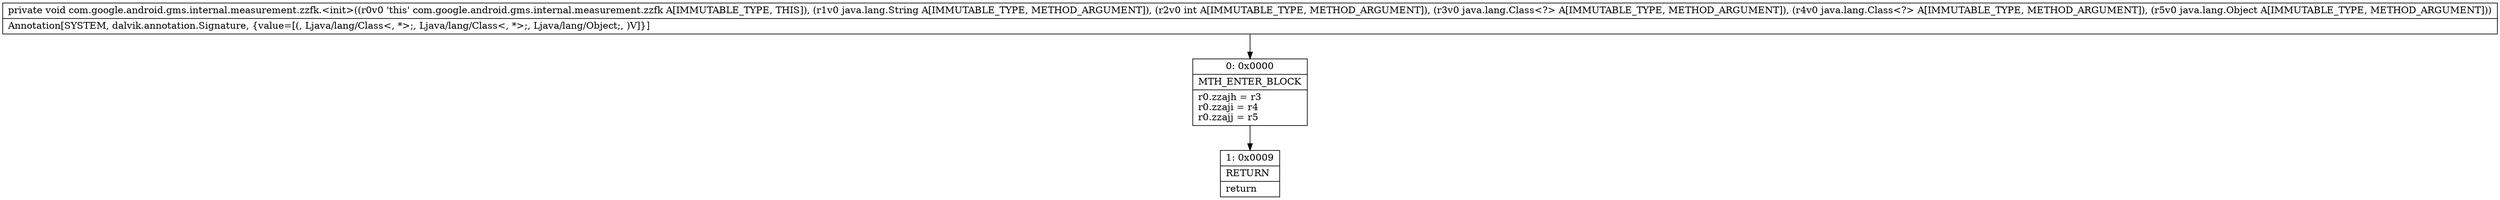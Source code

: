 digraph "CFG forcom.google.android.gms.internal.measurement.zzfk.\<init\>(Ljava\/lang\/String;ILjava\/lang\/Class;Ljava\/lang\/Class;Ljava\/lang\/Object;)V" {
Node_0 [shape=record,label="{0\:\ 0x0000|MTH_ENTER_BLOCK\l|r0.zzajh = r3\lr0.zzaji = r4\lr0.zzajj = r5\l}"];
Node_1 [shape=record,label="{1\:\ 0x0009|RETURN\l|return\l}"];
MethodNode[shape=record,label="{private void com.google.android.gms.internal.measurement.zzfk.\<init\>((r0v0 'this' com.google.android.gms.internal.measurement.zzfk A[IMMUTABLE_TYPE, THIS]), (r1v0 java.lang.String A[IMMUTABLE_TYPE, METHOD_ARGUMENT]), (r2v0 int A[IMMUTABLE_TYPE, METHOD_ARGUMENT]), (r3v0 java.lang.Class\<?\> A[IMMUTABLE_TYPE, METHOD_ARGUMENT]), (r4v0 java.lang.Class\<?\> A[IMMUTABLE_TYPE, METHOD_ARGUMENT]), (r5v0 java.lang.Object A[IMMUTABLE_TYPE, METHOD_ARGUMENT]))  | Annotation[SYSTEM, dalvik.annotation.Signature, \{value=[(, Ljava\/lang\/Class\<, *\>;, Ljava\/lang\/Class\<, *\>;, Ljava\/lang\/Object;, )V]\}]\l}"];
MethodNode -> Node_0;
Node_0 -> Node_1;
}

